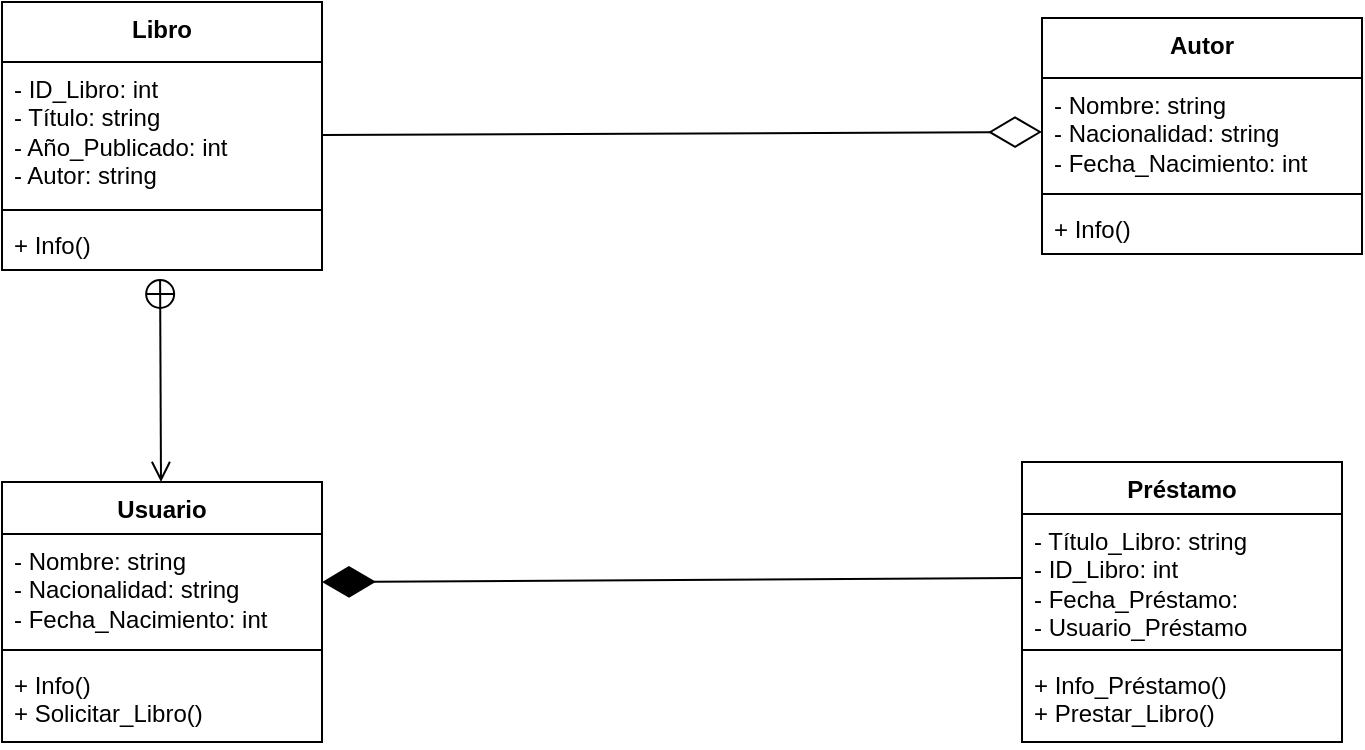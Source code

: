 <mxfile version="28.1.1">
  <diagram name="Página-1" id="jfm4Rrlr7rEuqVsOvcBu">
    <mxGraphModel dx="1025" dy="431" grid="1" gridSize="10" guides="1" tooltips="1" connect="1" arrows="1" fold="1" page="1" pageScale="1" pageWidth="827" pageHeight="1169" math="0" shadow="0">
      <root>
        <mxCell id="0" />
        <mxCell id="1" parent="0" />
        <mxCell id="o_pJrItacFr6757scenL-1" value="Autor" style="swimlane;fontStyle=1;align=center;verticalAlign=top;childLayout=stackLayout;horizontal=1;startSize=30;horizontalStack=0;resizeParent=1;resizeParentMax=0;resizeLast=0;collapsible=1;marginBottom=0;whiteSpace=wrap;html=1;" parent="1" vertex="1">
          <mxGeometry x="600" y="128" width="160" height="118" as="geometry" />
        </mxCell>
        <mxCell id="o_pJrItacFr6757scenL-2" value="- Nombre: string&lt;div&gt;- Nacionalidad: string&lt;/div&gt;&lt;div&gt;- Fecha_Nacimiento: int&lt;/div&gt;" style="text;strokeColor=none;fillColor=none;align=left;verticalAlign=top;spacingLeft=4;spacingRight=4;overflow=hidden;rotatable=0;points=[[0,0.5],[1,0.5]];portConstraint=eastwest;whiteSpace=wrap;html=1;" parent="o_pJrItacFr6757scenL-1" vertex="1">
          <mxGeometry y="30" width="160" height="54" as="geometry" />
        </mxCell>
        <mxCell id="o_pJrItacFr6757scenL-3" value="" style="line;strokeWidth=1;fillColor=none;align=left;verticalAlign=middle;spacingTop=-1;spacingLeft=3;spacingRight=3;rotatable=0;labelPosition=right;points=[];portConstraint=eastwest;strokeColor=inherit;" parent="o_pJrItacFr6757scenL-1" vertex="1">
          <mxGeometry y="84" width="160" height="8" as="geometry" />
        </mxCell>
        <mxCell id="o_pJrItacFr6757scenL-4" value="+ Info()" style="text;strokeColor=none;fillColor=none;align=left;verticalAlign=top;spacingLeft=4;spacingRight=4;overflow=hidden;rotatable=0;points=[[0,0.5],[1,0.5]];portConstraint=eastwest;whiteSpace=wrap;html=1;" parent="o_pJrItacFr6757scenL-1" vertex="1">
          <mxGeometry y="92" width="160" height="26" as="geometry" />
        </mxCell>
        <mxCell id="o_pJrItacFr6757scenL-5" value="Libro" style="swimlane;fontStyle=1;align=center;verticalAlign=top;childLayout=stackLayout;horizontal=1;startSize=30;horizontalStack=0;resizeParent=1;resizeParentMax=0;resizeLast=0;collapsible=1;marginBottom=0;whiteSpace=wrap;html=1;" parent="1" vertex="1">
          <mxGeometry x="80" y="120" width="160" height="134" as="geometry">
            <mxRectangle x="240" y="130" width="70" height="30" as="alternateBounds" />
          </mxGeometry>
        </mxCell>
        <mxCell id="o_pJrItacFr6757scenL-6" value="&lt;div&gt;- ID_Libro: int&lt;/div&gt;- Título: string&lt;div&gt;- Año_Publicado: int&lt;/div&gt;&lt;div&gt;- Autor: string&lt;/div&gt;" style="text;strokeColor=none;fillColor=none;align=left;verticalAlign=top;spacingLeft=4;spacingRight=4;overflow=hidden;rotatable=0;points=[[0,0.5],[1,0.5]];portConstraint=eastwest;whiteSpace=wrap;html=1;" parent="o_pJrItacFr6757scenL-5" vertex="1">
          <mxGeometry y="30" width="160" height="70" as="geometry" />
        </mxCell>
        <mxCell id="o_pJrItacFr6757scenL-7" value="" style="line;strokeWidth=1;fillColor=none;align=left;verticalAlign=middle;spacingTop=-1;spacingLeft=3;spacingRight=3;rotatable=0;labelPosition=right;points=[];portConstraint=eastwest;strokeColor=inherit;" parent="o_pJrItacFr6757scenL-5" vertex="1">
          <mxGeometry y="100" width="160" height="8" as="geometry" />
        </mxCell>
        <mxCell id="o_pJrItacFr6757scenL-8" value="+ Info()" style="text;strokeColor=none;fillColor=none;align=left;verticalAlign=top;spacingLeft=4;spacingRight=4;overflow=hidden;rotatable=0;points=[[0,0.5],[1,0.5]];portConstraint=eastwest;whiteSpace=wrap;html=1;" parent="o_pJrItacFr6757scenL-5" vertex="1">
          <mxGeometry y="108" width="160" height="26" as="geometry" />
        </mxCell>
        <mxCell id="o_pJrItacFr6757scenL-9" value="Usuario" style="swimlane;fontStyle=1;align=center;verticalAlign=top;childLayout=stackLayout;horizontal=1;startSize=26;horizontalStack=0;resizeParent=1;resizeParentMax=0;resizeLast=0;collapsible=1;marginBottom=0;whiteSpace=wrap;html=1;" parent="1" vertex="1">
          <mxGeometry x="80" y="360" width="160" height="130" as="geometry" />
        </mxCell>
        <mxCell id="o_pJrItacFr6757scenL-10" value="- Nombre: string&lt;div&gt;- Nacionalidad: string&lt;/div&gt;&lt;div&gt;- Fecha_Nacimiento: int&lt;/div&gt;" style="text;strokeColor=none;fillColor=none;align=left;verticalAlign=top;spacingLeft=4;spacingRight=4;overflow=hidden;rotatable=0;points=[[0,0.5],[1,0.5]];portConstraint=eastwest;whiteSpace=wrap;html=1;" parent="o_pJrItacFr6757scenL-9" vertex="1">
          <mxGeometry y="26" width="160" height="54" as="geometry" />
        </mxCell>
        <mxCell id="o_pJrItacFr6757scenL-11" value="" style="line;strokeWidth=1;fillColor=none;align=left;verticalAlign=middle;spacingTop=-1;spacingLeft=3;spacingRight=3;rotatable=0;labelPosition=right;points=[];portConstraint=eastwest;strokeColor=inherit;" parent="o_pJrItacFr6757scenL-9" vertex="1">
          <mxGeometry y="80" width="160" height="8" as="geometry" />
        </mxCell>
        <mxCell id="o_pJrItacFr6757scenL-12" value="+ Info()&lt;div&gt;+ Solicitar_Libro()&lt;/div&gt;" style="text;strokeColor=none;fillColor=none;align=left;verticalAlign=top;spacingLeft=4;spacingRight=4;overflow=hidden;rotatable=0;points=[[0,0.5],[1,0.5]];portConstraint=eastwest;whiteSpace=wrap;html=1;" parent="o_pJrItacFr6757scenL-9" vertex="1">
          <mxGeometry y="88" width="160" height="42" as="geometry" />
        </mxCell>
        <mxCell id="o_pJrItacFr6757scenL-13" value="Préstamo" style="swimlane;fontStyle=1;align=center;verticalAlign=top;childLayout=stackLayout;horizontal=1;startSize=26;horizontalStack=0;resizeParent=1;resizeParentMax=0;resizeLast=0;collapsible=1;marginBottom=0;whiteSpace=wrap;html=1;" parent="1" vertex="1">
          <mxGeometry x="590" y="350" width="160" height="140" as="geometry" />
        </mxCell>
        <mxCell id="o_pJrItacFr6757scenL-14" value="- Título_Libro: string&lt;div&gt;- ID_Libro: int&lt;/div&gt;&lt;div&gt;- Fecha_Préstamo:&amp;nbsp;&lt;/div&gt;&lt;div&gt;- Usuario_Préstamo&lt;/div&gt;" style="text;strokeColor=none;fillColor=none;align=left;verticalAlign=top;spacingLeft=4;spacingRight=4;overflow=hidden;rotatable=0;points=[[0,0.5],[1,0.5]];portConstraint=eastwest;whiteSpace=wrap;html=1;" parent="o_pJrItacFr6757scenL-13" vertex="1">
          <mxGeometry y="26" width="160" height="64" as="geometry" />
        </mxCell>
        <mxCell id="o_pJrItacFr6757scenL-15" value="" style="line;strokeWidth=1;fillColor=none;align=left;verticalAlign=middle;spacingTop=-1;spacingLeft=3;spacingRight=3;rotatable=0;labelPosition=right;points=[];portConstraint=eastwest;strokeColor=inherit;" parent="o_pJrItacFr6757scenL-13" vertex="1">
          <mxGeometry y="90" width="160" height="8" as="geometry" />
        </mxCell>
        <mxCell id="o_pJrItacFr6757scenL-16" value="+ Info_Préstamo(&lt;span style=&quot;background-color: transparent; color: light-dark(rgb(0, 0, 0), rgb(255, 255, 255));&quot;&gt;)&lt;/span&gt;&lt;div&gt;&lt;span style=&quot;background-color: transparent; color: light-dark(rgb(0, 0, 0), rgb(255, 255, 255));&quot;&gt;+ Prestar_Libro()&lt;/span&gt;&lt;/div&gt;" style="text;strokeColor=none;fillColor=none;align=left;verticalAlign=top;spacingLeft=4;spacingRight=4;overflow=hidden;rotatable=0;points=[[0,0.5],[1,0.5]];portConstraint=eastwest;whiteSpace=wrap;html=1;" parent="o_pJrItacFr6757scenL-13" vertex="1">
          <mxGeometry y="98" width="160" height="42" as="geometry" />
        </mxCell>
        <mxCell id="E4ISM2O3RJsghghq0-ap-3" value="" style="endArrow=diamondThin;endFill=0;endSize=24;html=1;rounded=0;entryX=0;entryY=0.5;entryDx=0;entryDy=0;" parent="1" target="o_pJrItacFr6757scenL-2" edge="1">
          <mxGeometry width="160" relative="1" as="geometry">
            <mxPoint x="240" y="186.5" as="sourcePoint" />
            <mxPoint x="400" y="186.5" as="targetPoint" />
          </mxGeometry>
        </mxCell>
        <mxCell id="E4ISM2O3RJsghghq0-ap-5" value="" style="endArrow=diamondThin;endFill=1;endSize=24;html=1;rounded=0;exitX=0;exitY=0.5;exitDx=0;exitDy=0;" parent="1" source="o_pJrItacFr6757scenL-14" edge="1">
          <mxGeometry width="160" relative="1" as="geometry">
            <mxPoint x="420" y="410" as="sourcePoint" />
            <mxPoint x="240" y="410" as="targetPoint" />
          </mxGeometry>
        </mxCell>
        <mxCell id="tPRMB2HdWJRxpATsPNoy-2" value="" style="endArrow=open;startArrow=circlePlus;endFill=0;startFill=0;endSize=8;html=1;rounded=0;exitX=0.494;exitY=1.154;exitDx=0;exitDy=0;exitPerimeter=0;" edge="1" parent="1" source="o_pJrItacFr6757scenL-8">
          <mxGeometry width="160" relative="1" as="geometry">
            <mxPoint x="159.5" y="260" as="sourcePoint" />
            <mxPoint x="159.5" y="360" as="targetPoint" />
          </mxGeometry>
        </mxCell>
      </root>
    </mxGraphModel>
  </diagram>
</mxfile>
